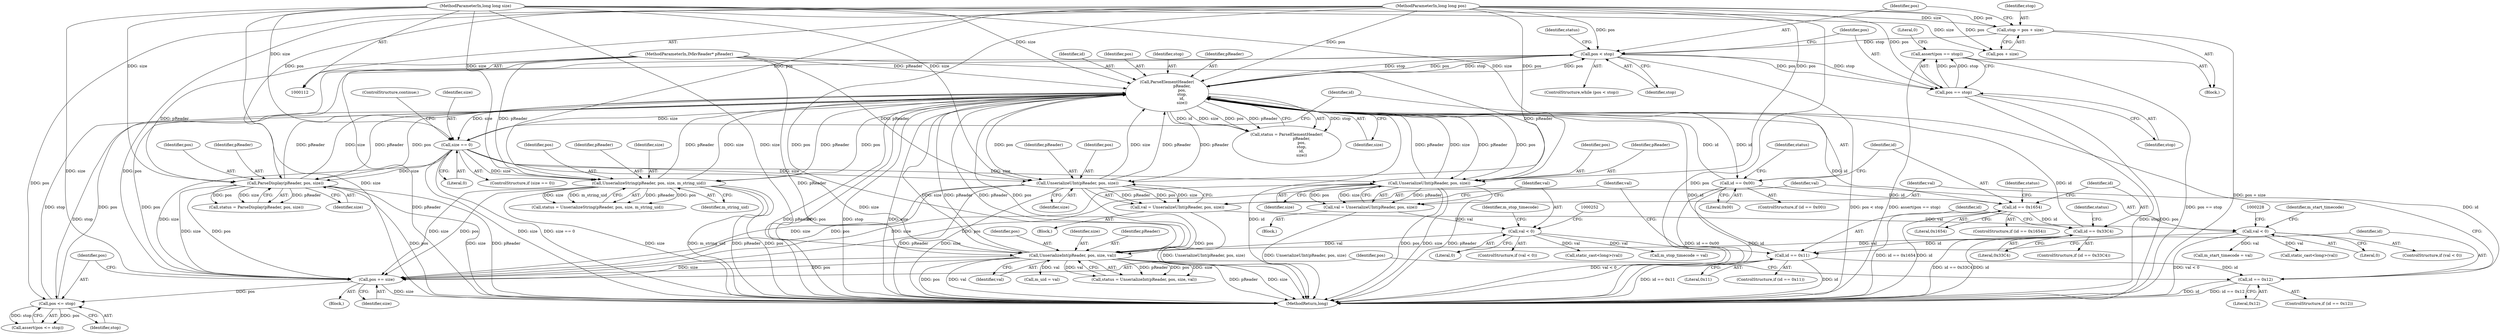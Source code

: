 digraph "1_Android_04839626ed859623901ebd3a5fd483982186b59d_164@API" {
"1000264" [label="(Call,assert(pos == stop))"];
"1000265" [label="(Call,pos == stop)"];
"1000124" [label="(Call,pos < stop)"];
"1000261" [label="(Call,pos <= stop)"];
"1000257" [label="(Call,pos += size)"];
"1000175" [label="(Call,UnserializeString(pReader, pos, size, m_string_uid))"];
"1000133" [label="(Call,ParseElementHeader(\n                        pReader,\n                        pos,\n                        stop,\n                        id,\n                        size))"];
"1000218" [label="(Call,UnserializeUInt(pReader, pos, size))"];
"1000113" [label="(MethodParameterIn,IMkvReader* pReader)"];
"1000114" [label="(MethodParameterIn,long long pos)"];
"1000146" [label="(Call,size == 0)"];
"1000115" [label="(MethodParameterIn,long long size)"];
"1000195" [label="(Call,UnserializeInt(pReader, pos, size, val))"];
"1000223" [label="(Call,val < 0)"];
"1000216" [label="(Call,val = UnserializeUInt(pReader, pos, size))"];
"1000247" [label="(Call,val < 0)"];
"1000240" [label="(Call,val = UnserializeUInt(pReader, pos, size))"];
"1000242" [label="(Call,UnserializeUInt(pReader, pos, size))"];
"1000157" [label="(Call,ParseDisplay(pReader, pos, size))"];
"1000235" [label="(Call,id == 0x12)"];
"1000211" [label="(Call,id == 0x11)"];
"1000188" [label="(Call,id == 0x33C4)"];
"1000169" [label="(Call,id == 0x1654)"];
"1000151" [label="(Call,id == 0x00)"];
"1000118" [label="(Call,stop = pos + size)"];
"1000148" [label="(Literal,0)"];
"1000195" [label="(Call,UnserializeInt(pReader, pos, size, val))"];
"1000227" [label="(Call,static_cast<long>(val))"];
"1000217" [label="(Identifier,val)"];
"1000155" [label="(Call,status = ParseDisplay(pReader, pos, size))"];
"1000169" [label="(Call,id == 0x1654)"];
"1000218" [label="(Call,UnserializeUInt(pReader, pos, size))"];
"1000152" [label="(Identifier,id)"];
"1000259" [label="(Identifier,size)"];
"1000219" [label="(Identifier,pReader)"];
"1000240" [label="(Call,val = UnserializeUInt(pReader, pos, size))"];
"1000177" [label="(Identifier,pos)"];
"1000131" [label="(Call,status = ParseElementHeader(\n                        pReader,\n                        pos,\n                        stop,\n                        id,\n                        size))"];
"1000248" [label="(Identifier,val)"];
"1000114" [label="(MethodParameterIn,long long pos)"];
"1000124" [label="(Call,pos < stop)"];
"1000147" [label="(Identifier,size)"];
"1000157" [label="(Call,ParseDisplay(pReader, pos, size))"];
"1000251" [label="(Call,static_cast<long>(val))"];
"1000254" [label="(Call,m_stop_timecode = val)"];
"1000190" [label="(Literal,0x33C4)"];
"1000193" [label="(Call,status = UnserializeInt(pReader, pos, size, val))"];
"1000176" [label="(Identifier,pReader)"];
"1000236" [label="(Identifier,id)"];
"1000211" [label="(Call,id == 0x11)"];
"1000113" [label="(MethodParameterIn,IMkvReader* pReader)"];
"1000120" [label="(Call,pos + size)"];
"1000171" [label="(Literal,0x1654)"];
"1000225" [label="(Literal,0)"];
"1000187" [label="(ControlStructure,if (id == 0x33C4))"];
"1000267" [label="(Identifier,stop)"];
"1000153" [label="(Literal,0x00)"];
"1000150" [label="(ControlStructure,if (id == 0x00))"];
"1000160" [label="(Identifier,size)"];
"1000238" [label="(Block,)"];
"1000222" [label="(ControlStructure,if (val < 0))"];
"1000221" [label="(Identifier,size)"];
"1000199" [label="(Identifier,val)"];
"1000146" [label="(Call,size == 0)"];
"1000255" [label="(Identifier,m_stop_timecode)"];
"1000194" [label="(Identifier,status)"];
"1000188" [label="(Call,id == 0x33C4)"];
"1000197" [label="(Identifier,pos)"];
"1000168" [label="(ControlStructure,if (id == 0x1654))"];
"1000234" [label="(ControlStructure,if (id == 0x12))"];
"1000119" [label="(Identifier,stop)"];
"1000249" [label="(Literal,0)"];
"1000170" [label="(Identifier,id)"];
"1000206" [label="(Call,m_uid = val)"];
"1000237" [label="(Literal,0x12)"];
"1000159" [label="(Identifier,pos)"];
"1000241" [label="(Identifier,val)"];
"1000257" [label="(Call,pos += size)"];
"1000265" [label="(Call,pos == stop)"];
"1000145" [label="(ControlStructure,if (size == 0))"];
"1000235" [label="(Call,id == 0x12)"];
"1000262" [label="(Identifier,pos)"];
"1000244" [label="(Identifier,pos)"];
"1000125" [label="(Identifier,pos)"];
"1000243" [label="(Identifier,pReader)"];
"1000116" [label="(Block,)"];
"1000137" [label="(Identifier,id)"];
"1000173" [label="(Call,status = UnserializeString(pReader, pos, size, m_string_uid))"];
"1000127" [label="(Block,)"];
"1000118" [label="(Call,stop = pos + size)"];
"1000115" [label="(MethodParameterIn,long long size)"];
"1000198" [label="(Identifier,size)"];
"1000231" [label="(Identifier,m_start_timecode)"];
"1000230" [label="(Call,m_start_timecode = val)"];
"1000158" [label="(Identifier,pReader)"];
"1000210" [label="(ControlStructure,if (id == 0x11))"];
"1000126" [label="(Identifier,stop)"];
"1000214" [label="(Block,)"];
"1000135" [label="(Identifier,pos)"];
"1000220" [label="(Identifier,pos)"];
"1000189" [label="(Identifier,id)"];
"1000269" [label="(Literal,0)"];
"1000260" [label="(Call,assert(pos <= stop))"];
"1000246" [label="(ControlStructure,if (val < 0))"];
"1000138" [label="(Identifier,size)"];
"1000245" [label="(Identifier,size)"];
"1000261" [label="(Call,pos <= stop)"];
"1000175" [label="(Call,UnserializeString(pReader, pos, size, m_string_uid))"];
"1000149" [label="(ControlStructure,continue;)"];
"1000196" [label="(Identifier,pReader)"];
"1000216" [label="(Call,val = UnserializeUInt(pReader, pos, size))"];
"1000179" [label="(Identifier,m_string_uid)"];
"1000224" [label="(Identifier,val)"];
"1000174" [label="(Identifier,status)"];
"1000270" [label="(MethodReturn,long)"];
"1000178" [label="(Identifier,size)"];
"1000213" [label="(Literal,0x11)"];
"1000151" [label="(Call,id == 0x00)"];
"1000242" [label="(Call,UnserializeUInt(pReader, pos, size))"];
"1000264" [label="(Call,assert(pos == stop))"];
"1000258" [label="(Identifier,pos)"];
"1000132" [label="(Identifier,status)"];
"1000212" [label="(Identifier,id)"];
"1000156" [label="(Identifier,status)"];
"1000247" [label="(Call,val < 0)"];
"1000266" [label="(Identifier,pos)"];
"1000123" [label="(ControlStructure,while (pos < stop))"];
"1000133" [label="(Call,ParseElementHeader(\n                        pReader,\n                        pos,\n                        stop,\n                        id,\n                        size))"];
"1000263" [label="(Identifier,stop)"];
"1000223" [label="(Call,val < 0)"];
"1000136" [label="(Identifier,stop)"];
"1000134" [label="(Identifier,pReader)"];
"1000264" -> "1000116"  [label="AST: "];
"1000264" -> "1000265"  [label="CFG: "];
"1000265" -> "1000264"  [label="AST: "];
"1000269" -> "1000264"  [label="CFG: "];
"1000264" -> "1000270"  [label="DDG: pos == stop"];
"1000264" -> "1000270"  [label="DDG: assert(pos == stop)"];
"1000265" -> "1000264"  [label="DDG: pos"];
"1000265" -> "1000264"  [label="DDG: stop"];
"1000265" -> "1000267"  [label="CFG: "];
"1000266" -> "1000265"  [label="AST: "];
"1000267" -> "1000265"  [label="AST: "];
"1000265" -> "1000270"  [label="DDG: stop"];
"1000265" -> "1000270"  [label="DDG: pos"];
"1000124" -> "1000265"  [label="DDG: pos"];
"1000124" -> "1000265"  [label="DDG: stop"];
"1000114" -> "1000265"  [label="DDG: pos"];
"1000124" -> "1000123"  [label="AST: "];
"1000124" -> "1000126"  [label="CFG: "];
"1000125" -> "1000124"  [label="AST: "];
"1000126" -> "1000124"  [label="AST: "];
"1000132" -> "1000124"  [label="CFG: "];
"1000266" -> "1000124"  [label="CFG: "];
"1000124" -> "1000270"  [label="DDG: pos < stop"];
"1000261" -> "1000124"  [label="DDG: pos"];
"1000261" -> "1000124"  [label="DDG: stop"];
"1000133" -> "1000124"  [label="DDG: pos"];
"1000133" -> "1000124"  [label="DDG: stop"];
"1000114" -> "1000124"  [label="DDG: pos"];
"1000118" -> "1000124"  [label="DDG: stop"];
"1000124" -> "1000133"  [label="DDG: pos"];
"1000124" -> "1000133"  [label="DDG: stop"];
"1000261" -> "1000260"  [label="AST: "];
"1000261" -> "1000263"  [label="CFG: "];
"1000262" -> "1000261"  [label="AST: "];
"1000263" -> "1000261"  [label="AST: "];
"1000260" -> "1000261"  [label="CFG: "];
"1000261" -> "1000260"  [label="DDG: pos"];
"1000261" -> "1000260"  [label="DDG: stop"];
"1000257" -> "1000261"  [label="DDG: pos"];
"1000114" -> "1000261"  [label="DDG: pos"];
"1000133" -> "1000261"  [label="DDG: stop"];
"1000257" -> "1000127"  [label="AST: "];
"1000257" -> "1000259"  [label="CFG: "];
"1000258" -> "1000257"  [label="AST: "];
"1000259" -> "1000257"  [label="AST: "];
"1000262" -> "1000257"  [label="CFG: "];
"1000257" -> "1000270"  [label="DDG: size"];
"1000175" -> "1000257"  [label="DDG: size"];
"1000175" -> "1000257"  [label="DDG: pos"];
"1000218" -> "1000257"  [label="DDG: size"];
"1000218" -> "1000257"  [label="DDG: pos"];
"1000157" -> "1000257"  [label="DDG: size"];
"1000157" -> "1000257"  [label="DDG: pos"];
"1000242" -> "1000257"  [label="DDG: size"];
"1000242" -> "1000257"  [label="DDG: pos"];
"1000146" -> "1000257"  [label="DDG: size"];
"1000195" -> "1000257"  [label="DDG: size"];
"1000195" -> "1000257"  [label="DDG: pos"];
"1000115" -> "1000257"  [label="DDG: size"];
"1000133" -> "1000257"  [label="DDG: pos"];
"1000114" -> "1000257"  [label="DDG: pos"];
"1000175" -> "1000173"  [label="AST: "];
"1000175" -> "1000179"  [label="CFG: "];
"1000176" -> "1000175"  [label="AST: "];
"1000177" -> "1000175"  [label="AST: "];
"1000178" -> "1000175"  [label="AST: "];
"1000179" -> "1000175"  [label="AST: "];
"1000173" -> "1000175"  [label="CFG: "];
"1000175" -> "1000270"  [label="DDG: size"];
"1000175" -> "1000270"  [label="DDG: m_string_uid"];
"1000175" -> "1000270"  [label="DDG: pReader"];
"1000175" -> "1000270"  [label="DDG: pos"];
"1000175" -> "1000133"  [label="DDG: pReader"];
"1000175" -> "1000133"  [label="DDG: size"];
"1000175" -> "1000173"  [label="DDG: pReader"];
"1000175" -> "1000173"  [label="DDG: pos"];
"1000175" -> "1000173"  [label="DDG: size"];
"1000175" -> "1000173"  [label="DDG: m_string_uid"];
"1000133" -> "1000175"  [label="DDG: pReader"];
"1000133" -> "1000175"  [label="DDG: pos"];
"1000113" -> "1000175"  [label="DDG: pReader"];
"1000114" -> "1000175"  [label="DDG: pos"];
"1000146" -> "1000175"  [label="DDG: size"];
"1000115" -> "1000175"  [label="DDG: size"];
"1000133" -> "1000131"  [label="AST: "];
"1000133" -> "1000138"  [label="CFG: "];
"1000134" -> "1000133"  [label="AST: "];
"1000135" -> "1000133"  [label="AST: "];
"1000136" -> "1000133"  [label="AST: "];
"1000137" -> "1000133"  [label="AST: "];
"1000138" -> "1000133"  [label="AST: "];
"1000131" -> "1000133"  [label="CFG: "];
"1000133" -> "1000270"  [label="DDG: pReader"];
"1000133" -> "1000270"  [label="DDG: pos"];
"1000133" -> "1000270"  [label="DDG: stop"];
"1000133" -> "1000270"  [label="DDG: size"];
"1000133" -> "1000270"  [label="DDG: id"];
"1000133" -> "1000131"  [label="DDG: stop"];
"1000133" -> "1000131"  [label="DDG: id"];
"1000133" -> "1000131"  [label="DDG: size"];
"1000133" -> "1000131"  [label="DDG: pos"];
"1000133" -> "1000131"  [label="DDG: pReader"];
"1000218" -> "1000133"  [label="DDG: pReader"];
"1000218" -> "1000133"  [label="DDG: size"];
"1000195" -> "1000133"  [label="DDG: pReader"];
"1000195" -> "1000133"  [label="DDG: size"];
"1000242" -> "1000133"  [label="DDG: pReader"];
"1000242" -> "1000133"  [label="DDG: size"];
"1000157" -> "1000133"  [label="DDG: pReader"];
"1000157" -> "1000133"  [label="DDG: size"];
"1000113" -> "1000133"  [label="DDG: pReader"];
"1000114" -> "1000133"  [label="DDG: pos"];
"1000235" -> "1000133"  [label="DDG: id"];
"1000188" -> "1000133"  [label="DDG: id"];
"1000151" -> "1000133"  [label="DDG: id"];
"1000211" -> "1000133"  [label="DDG: id"];
"1000169" -> "1000133"  [label="DDG: id"];
"1000146" -> "1000133"  [label="DDG: size"];
"1000115" -> "1000133"  [label="DDG: size"];
"1000133" -> "1000146"  [label="DDG: size"];
"1000133" -> "1000151"  [label="DDG: id"];
"1000133" -> "1000157"  [label="DDG: pReader"];
"1000133" -> "1000157"  [label="DDG: pos"];
"1000133" -> "1000195"  [label="DDG: pReader"];
"1000133" -> "1000195"  [label="DDG: pos"];
"1000133" -> "1000218"  [label="DDG: pReader"];
"1000133" -> "1000218"  [label="DDG: pos"];
"1000133" -> "1000242"  [label="DDG: pReader"];
"1000133" -> "1000242"  [label="DDG: pos"];
"1000218" -> "1000216"  [label="AST: "];
"1000218" -> "1000221"  [label="CFG: "];
"1000219" -> "1000218"  [label="AST: "];
"1000220" -> "1000218"  [label="AST: "];
"1000221" -> "1000218"  [label="AST: "];
"1000216" -> "1000218"  [label="CFG: "];
"1000218" -> "1000270"  [label="DDG: pReader"];
"1000218" -> "1000270"  [label="DDG: size"];
"1000218" -> "1000270"  [label="DDG: pos"];
"1000218" -> "1000216"  [label="DDG: pReader"];
"1000218" -> "1000216"  [label="DDG: pos"];
"1000218" -> "1000216"  [label="DDG: size"];
"1000113" -> "1000218"  [label="DDG: pReader"];
"1000114" -> "1000218"  [label="DDG: pos"];
"1000146" -> "1000218"  [label="DDG: size"];
"1000115" -> "1000218"  [label="DDG: size"];
"1000113" -> "1000112"  [label="AST: "];
"1000113" -> "1000270"  [label="DDG: pReader"];
"1000113" -> "1000157"  [label="DDG: pReader"];
"1000113" -> "1000195"  [label="DDG: pReader"];
"1000113" -> "1000242"  [label="DDG: pReader"];
"1000114" -> "1000112"  [label="AST: "];
"1000114" -> "1000270"  [label="DDG: pos"];
"1000114" -> "1000118"  [label="DDG: pos"];
"1000114" -> "1000120"  [label="DDG: pos"];
"1000114" -> "1000157"  [label="DDG: pos"];
"1000114" -> "1000195"  [label="DDG: pos"];
"1000114" -> "1000242"  [label="DDG: pos"];
"1000146" -> "1000145"  [label="AST: "];
"1000146" -> "1000148"  [label="CFG: "];
"1000147" -> "1000146"  [label="AST: "];
"1000148" -> "1000146"  [label="AST: "];
"1000149" -> "1000146"  [label="CFG: "];
"1000152" -> "1000146"  [label="CFG: "];
"1000146" -> "1000270"  [label="DDG: size"];
"1000146" -> "1000270"  [label="DDG: size == 0"];
"1000115" -> "1000146"  [label="DDG: size"];
"1000146" -> "1000157"  [label="DDG: size"];
"1000146" -> "1000195"  [label="DDG: size"];
"1000146" -> "1000242"  [label="DDG: size"];
"1000115" -> "1000112"  [label="AST: "];
"1000115" -> "1000270"  [label="DDG: size"];
"1000115" -> "1000118"  [label="DDG: size"];
"1000115" -> "1000120"  [label="DDG: size"];
"1000115" -> "1000157"  [label="DDG: size"];
"1000115" -> "1000195"  [label="DDG: size"];
"1000115" -> "1000242"  [label="DDG: size"];
"1000195" -> "1000193"  [label="AST: "];
"1000195" -> "1000199"  [label="CFG: "];
"1000196" -> "1000195"  [label="AST: "];
"1000197" -> "1000195"  [label="AST: "];
"1000198" -> "1000195"  [label="AST: "];
"1000199" -> "1000195"  [label="AST: "];
"1000193" -> "1000195"  [label="CFG: "];
"1000195" -> "1000270"  [label="DDG: pos"];
"1000195" -> "1000270"  [label="DDG: val"];
"1000195" -> "1000270"  [label="DDG: pReader"];
"1000195" -> "1000270"  [label="DDG: size"];
"1000195" -> "1000193"  [label="DDG: pReader"];
"1000195" -> "1000193"  [label="DDG: pos"];
"1000195" -> "1000193"  [label="DDG: size"];
"1000195" -> "1000193"  [label="DDG: val"];
"1000223" -> "1000195"  [label="DDG: val"];
"1000247" -> "1000195"  [label="DDG: val"];
"1000195" -> "1000206"  [label="DDG: val"];
"1000223" -> "1000222"  [label="AST: "];
"1000223" -> "1000225"  [label="CFG: "];
"1000224" -> "1000223"  [label="AST: "];
"1000225" -> "1000223"  [label="AST: "];
"1000228" -> "1000223"  [label="CFG: "];
"1000231" -> "1000223"  [label="CFG: "];
"1000223" -> "1000270"  [label="DDG: val < 0"];
"1000216" -> "1000223"  [label="DDG: val"];
"1000223" -> "1000227"  [label="DDG: val"];
"1000223" -> "1000230"  [label="DDG: val"];
"1000216" -> "1000214"  [label="AST: "];
"1000217" -> "1000216"  [label="AST: "];
"1000224" -> "1000216"  [label="CFG: "];
"1000216" -> "1000270"  [label="DDG: UnserializeUInt(pReader, pos, size)"];
"1000247" -> "1000246"  [label="AST: "];
"1000247" -> "1000249"  [label="CFG: "];
"1000248" -> "1000247"  [label="AST: "];
"1000249" -> "1000247"  [label="AST: "];
"1000252" -> "1000247"  [label="CFG: "];
"1000255" -> "1000247"  [label="CFG: "];
"1000247" -> "1000270"  [label="DDG: val < 0"];
"1000240" -> "1000247"  [label="DDG: val"];
"1000247" -> "1000251"  [label="DDG: val"];
"1000247" -> "1000254"  [label="DDG: val"];
"1000240" -> "1000238"  [label="AST: "];
"1000240" -> "1000242"  [label="CFG: "];
"1000241" -> "1000240"  [label="AST: "];
"1000242" -> "1000240"  [label="AST: "];
"1000248" -> "1000240"  [label="CFG: "];
"1000240" -> "1000270"  [label="DDG: UnserializeUInt(pReader, pos, size)"];
"1000242" -> "1000240"  [label="DDG: pReader"];
"1000242" -> "1000240"  [label="DDG: pos"];
"1000242" -> "1000240"  [label="DDG: size"];
"1000242" -> "1000245"  [label="CFG: "];
"1000243" -> "1000242"  [label="AST: "];
"1000244" -> "1000242"  [label="AST: "];
"1000245" -> "1000242"  [label="AST: "];
"1000242" -> "1000270"  [label="DDG: pos"];
"1000242" -> "1000270"  [label="DDG: size"];
"1000242" -> "1000270"  [label="DDG: pReader"];
"1000157" -> "1000155"  [label="AST: "];
"1000157" -> "1000160"  [label="CFG: "];
"1000158" -> "1000157"  [label="AST: "];
"1000159" -> "1000157"  [label="AST: "];
"1000160" -> "1000157"  [label="AST: "];
"1000155" -> "1000157"  [label="CFG: "];
"1000157" -> "1000270"  [label="DDG: pos"];
"1000157" -> "1000270"  [label="DDG: size"];
"1000157" -> "1000270"  [label="DDG: pReader"];
"1000157" -> "1000155"  [label="DDG: pReader"];
"1000157" -> "1000155"  [label="DDG: pos"];
"1000157" -> "1000155"  [label="DDG: size"];
"1000235" -> "1000234"  [label="AST: "];
"1000235" -> "1000237"  [label="CFG: "];
"1000236" -> "1000235"  [label="AST: "];
"1000237" -> "1000235"  [label="AST: "];
"1000241" -> "1000235"  [label="CFG: "];
"1000258" -> "1000235"  [label="CFG: "];
"1000235" -> "1000270"  [label="DDG: id"];
"1000235" -> "1000270"  [label="DDG: id == 0x12"];
"1000211" -> "1000235"  [label="DDG: id"];
"1000211" -> "1000210"  [label="AST: "];
"1000211" -> "1000213"  [label="CFG: "];
"1000212" -> "1000211"  [label="AST: "];
"1000213" -> "1000211"  [label="AST: "];
"1000217" -> "1000211"  [label="CFG: "];
"1000236" -> "1000211"  [label="CFG: "];
"1000211" -> "1000270"  [label="DDG: id"];
"1000211" -> "1000270"  [label="DDG: id == 0x11"];
"1000188" -> "1000211"  [label="DDG: id"];
"1000188" -> "1000187"  [label="AST: "];
"1000188" -> "1000190"  [label="CFG: "];
"1000189" -> "1000188"  [label="AST: "];
"1000190" -> "1000188"  [label="AST: "];
"1000194" -> "1000188"  [label="CFG: "];
"1000212" -> "1000188"  [label="CFG: "];
"1000188" -> "1000270"  [label="DDG: id == 0x33C4"];
"1000188" -> "1000270"  [label="DDG: id"];
"1000169" -> "1000188"  [label="DDG: id"];
"1000169" -> "1000168"  [label="AST: "];
"1000169" -> "1000171"  [label="CFG: "];
"1000170" -> "1000169"  [label="AST: "];
"1000171" -> "1000169"  [label="AST: "];
"1000174" -> "1000169"  [label="CFG: "];
"1000189" -> "1000169"  [label="CFG: "];
"1000169" -> "1000270"  [label="DDG: id == 0x1654"];
"1000169" -> "1000270"  [label="DDG: id"];
"1000151" -> "1000169"  [label="DDG: id"];
"1000151" -> "1000150"  [label="AST: "];
"1000151" -> "1000153"  [label="CFG: "];
"1000152" -> "1000151"  [label="AST: "];
"1000153" -> "1000151"  [label="AST: "];
"1000156" -> "1000151"  [label="CFG: "];
"1000170" -> "1000151"  [label="CFG: "];
"1000151" -> "1000270"  [label="DDG: id == 0x00"];
"1000151" -> "1000270"  [label="DDG: id"];
"1000118" -> "1000116"  [label="AST: "];
"1000118" -> "1000120"  [label="CFG: "];
"1000119" -> "1000118"  [label="AST: "];
"1000120" -> "1000118"  [label="AST: "];
"1000125" -> "1000118"  [label="CFG: "];
"1000118" -> "1000270"  [label="DDG: pos + size"];
}
